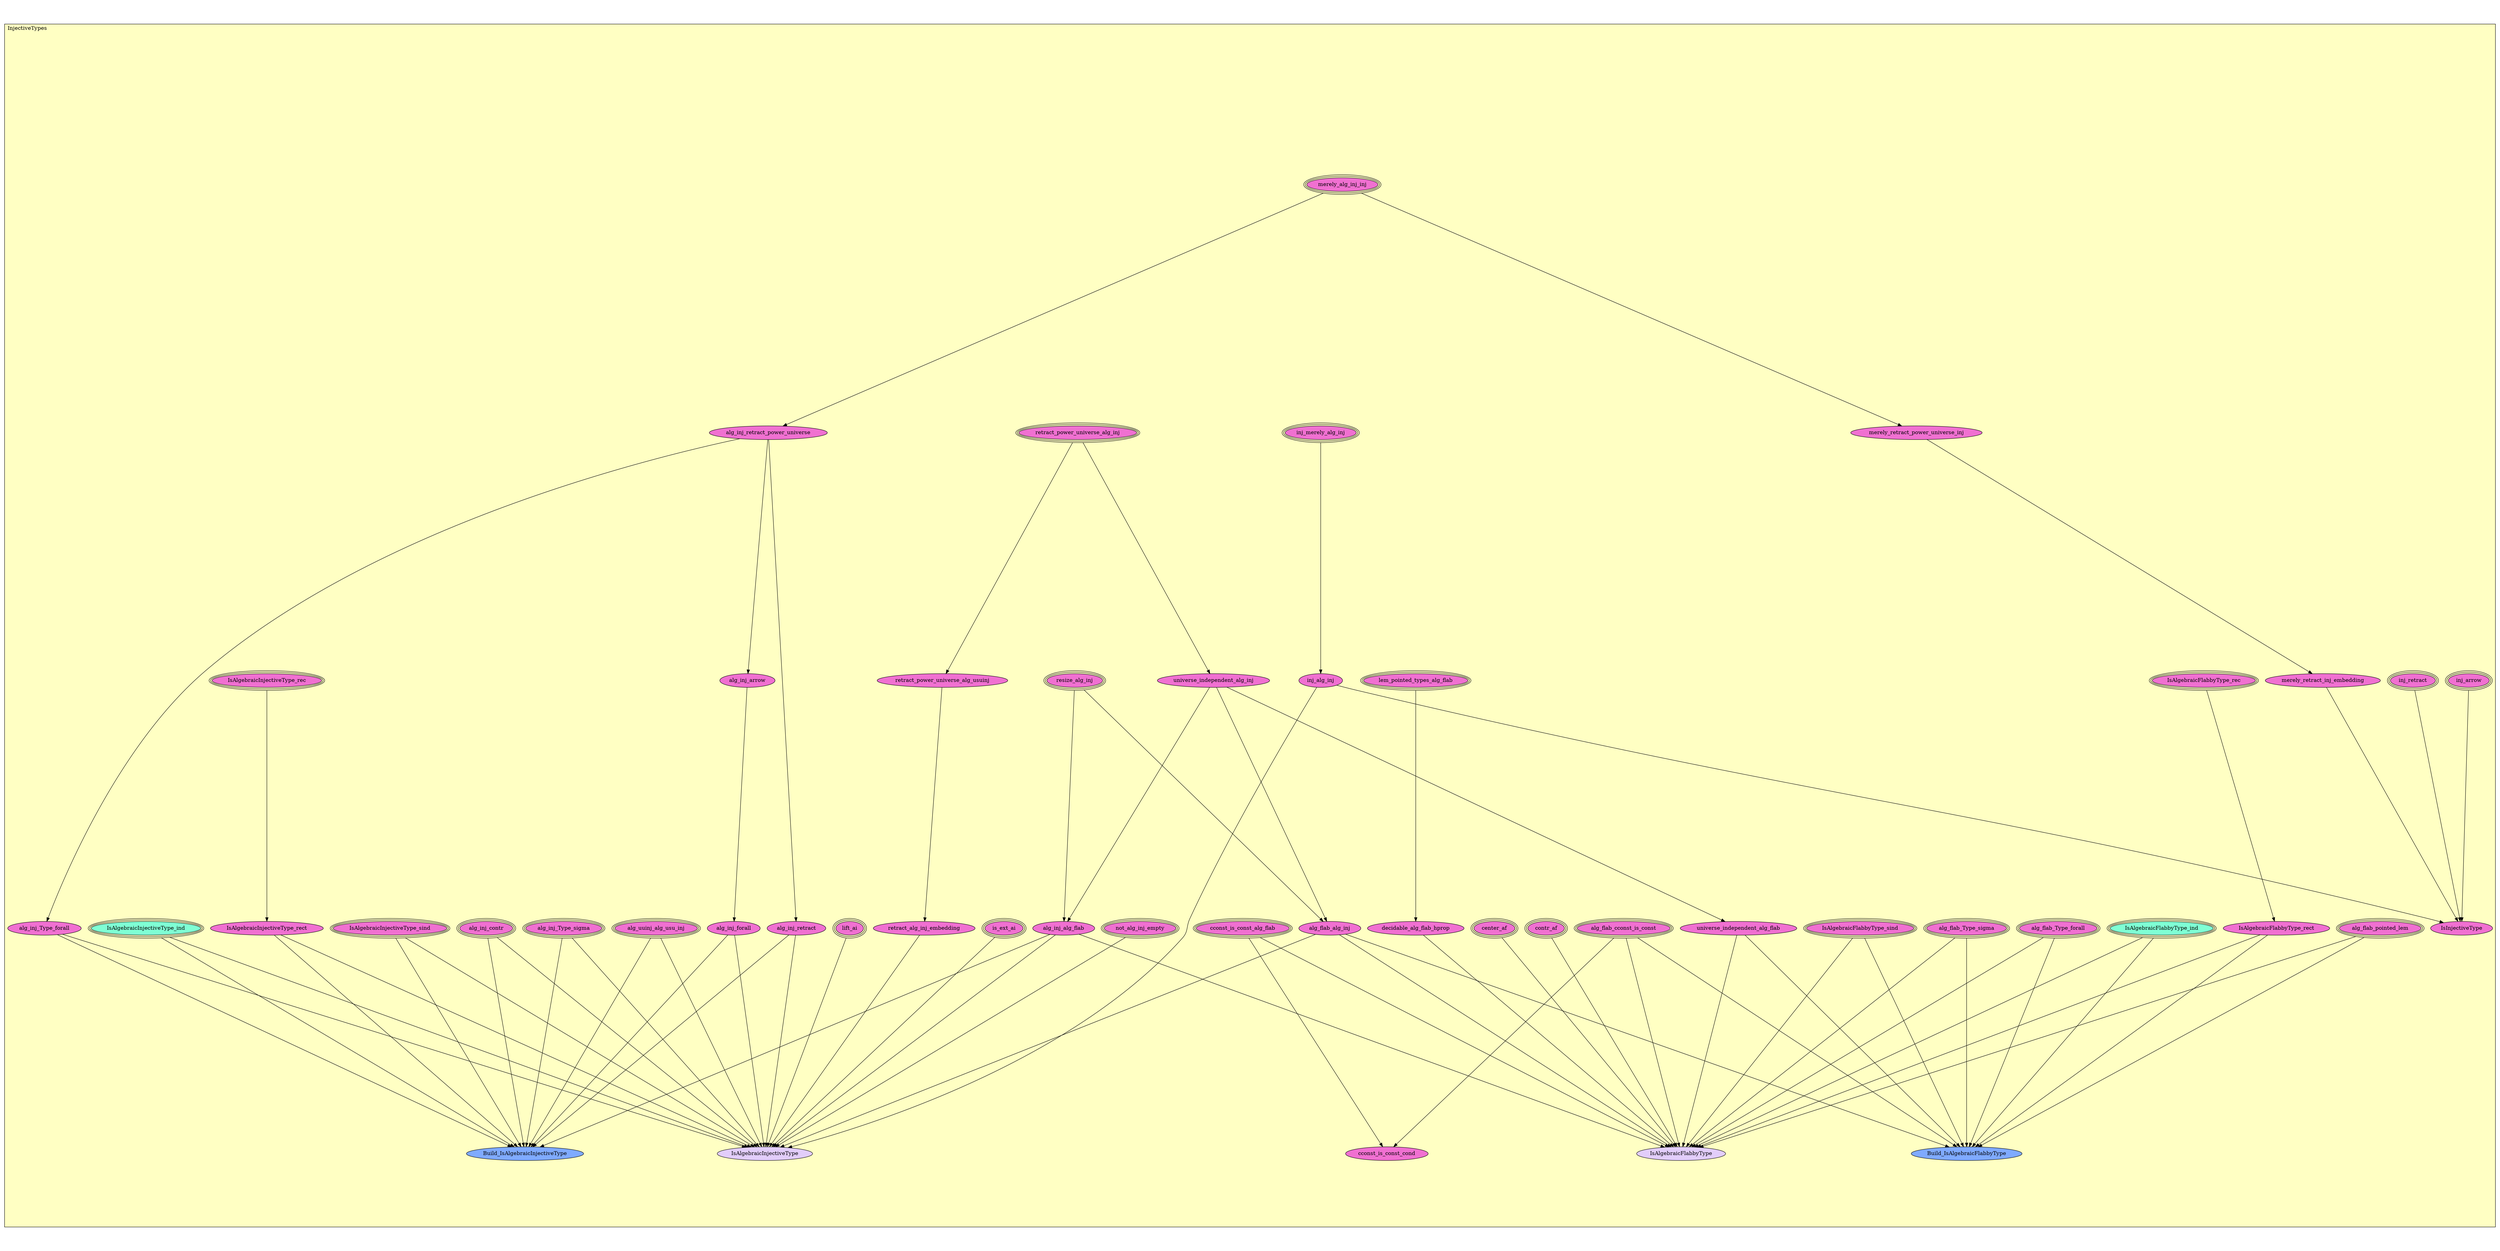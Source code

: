 digraph HoTT_Homotopy_InjectiveTypes_InjectiveTypes {
  graph [ratio=0.5]
  node [style=filled]
InjectiveTypes_lem_pointed_types_alg_flab [label="lem_pointed_types_alg_flab", URL=<InjectiveTypes.html#lem_pointed_types_alg_flab>, peripheries=3, fillcolor="#F070D1"] ;
InjectiveTypes_decidable_alg_flab_hprop [label="decidable_alg_flab_hprop", URL=<InjectiveTypes.html#decidable_alg_flab_hprop>, fillcolor="#F070D1"] ;
InjectiveTypes_alg_flab_pointed_lem [label="alg_flab_pointed_lem", URL=<InjectiveTypes.html#alg_flab_pointed_lem>, peripheries=3, fillcolor="#F070D1"] ;
InjectiveTypes_merely_alg_inj_inj [label="merely_alg_inj_inj", URL=<InjectiveTypes.html#merely_alg_inj_inj>, peripheries=3, fillcolor="#F070D1"] ;
InjectiveTypes_merely_retract_power_universe_inj [label="merely_retract_power_universe_inj", URL=<InjectiveTypes.html#merely_retract_power_universe_inj>, fillcolor="#F070D1"] ;
InjectiveTypes_inj_arrow [label="inj_arrow", URL=<InjectiveTypes.html#inj_arrow>, peripheries=3, fillcolor="#F070D1"] ;
InjectiveTypes_merely_retract_inj_embedding [label="merely_retract_inj_embedding", URL=<InjectiveTypes.html#merely_retract_inj_embedding>, fillcolor="#F070D1"] ;
InjectiveTypes_inj_retract [label="inj_retract", URL=<InjectiveTypes.html#inj_retract>, peripheries=3, fillcolor="#F070D1"] ;
InjectiveTypes_inj_merely_alg_inj [label="inj_merely_alg_inj", URL=<InjectiveTypes.html#inj_merely_alg_inj>, peripheries=3, fillcolor="#F070D1"] ;
InjectiveTypes_inj_alg_inj [label="inj_alg_inj", URL=<InjectiveTypes.html#inj_alg_inj>, fillcolor="#F070D1"] ;
InjectiveTypes_alg_inj_retract_power_universe [label="alg_inj_retract_power_universe", URL=<InjectiveTypes.html#alg_inj_retract_power_universe>, fillcolor="#F070D1"] ;
InjectiveTypes_retract_power_universe_alg_inj [label="retract_power_universe_alg_inj", URL=<InjectiveTypes.html#retract_power_universe_alg_inj>, peripheries=3, fillcolor="#F070D1"] ;
InjectiveTypes_universe_independent_alg_inj [label="universe_independent_alg_inj", URL=<InjectiveTypes.html#universe_independent_alg_inj>, fillcolor="#F070D1"] ;
InjectiveTypes_universe_independent_alg_flab [label="universe_independent_alg_flab", URL=<InjectiveTypes.html#universe_independent_alg_flab>, fillcolor="#F070D1"] ;
InjectiveTypes_alg_flab_Type_forall [label="alg_flab_Type_forall", URL=<InjectiveTypes.html#alg_flab_Type_forall>, peripheries=3, fillcolor="#F070D1"] ;
InjectiveTypes_alg_flab_Type_sigma [label="alg_flab_Type_sigma", URL=<InjectiveTypes.html#alg_flab_Type_sigma>, peripheries=3, fillcolor="#F070D1"] ;
InjectiveTypes_resize_alg_inj [label="resize_alg_inj", URL=<InjectiveTypes.html#resize_alg_inj>, peripheries=3, fillcolor="#F070D1"] ;
InjectiveTypes_alg_inj_alg_flab [label="alg_inj_alg_flab", URL=<InjectiveTypes.html#alg_inj_alg_flab>, fillcolor="#F070D1"] ;
InjectiveTypes_alg_flab_alg_inj [label="alg_flab_alg_inj", URL=<InjectiveTypes.html#alg_flab_alg_inj>, fillcolor="#F070D1"] ;
InjectiveTypes_cconst_is_const_alg_flab [label="cconst_is_const_alg_flab", URL=<InjectiveTypes.html#cconst_is_const_alg_flab>, peripheries=3, fillcolor="#F070D1"] ;
InjectiveTypes_alg_flab_cconst_is_const [label="alg_flab_cconst_is_const", URL=<InjectiveTypes.html#alg_flab_cconst_is_const>, peripheries=3, fillcolor="#F070D1"] ;
InjectiveTypes_cconst_is_const_cond [label="cconst_is_const_cond", URL=<InjectiveTypes.html#cconst_is_const_cond>, fillcolor="#F070D1"] ;
InjectiveTypes_contr_af [label="contr_af", URL=<InjectiveTypes.html#contr_af>, peripheries=3, fillcolor="#F070D1"] ;
InjectiveTypes_center_af [label="center_af", URL=<InjectiveTypes.html#center_af>, peripheries=3, fillcolor="#F070D1"] ;
InjectiveTypes_IsAlgebraicFlabbyType_sind [label="IsAlgebraicFlabbyType_sind", URL=<InjectiveTypes.html#IsAlgebraicFlabbyType_sind>, peripheries=3, fillcolor="#F070D1"] ;
InjectiveTypes_IsAlgebraicFlabbyType_rec [label="IsAlgebraicFlabbyType_rec", URL=<InjectiveTypes.html#IsAlgebraicFlabbyType_rec>, peripheries=3, fillcolor="#F070D1"] ;
InjectiveTypes_IsAlgebraicFlabbyType_ind [label="IsAlgebraicFlabbyType_ind", URL=<InjectiveTypes.html#IsAlgebraicFlabbyType_ind>, peripheries=3, fillcolor="#7FFFD4"] ;
InjectiveTypes_IsAlgebraicFlabbyType_rect [label="IsAlgebraicFlabbyType_rect", URL=<InjectiveTypes.html#IsAlgebraicFlabbyType_rect>, fillcolor="#F070D1"] ;
InjectiveTypes_Build_IsAlgebraicFlabbyType [label="Build_IsAlgebraicFlabbyType", URL=<InjectiveTypes.html#Build_IsAlgebraicFlabbyType>, fillcolor="#7FAAFF"] ;
InjectiveTypes_IsAlgebraicFlabbyType [label="IsAlgebraicFlabbyType", URL=<InjectiveTypes.html#IsAlgebraicFlabbyType>, fillcolor="#E2CDFA"] ;
InjectiveTypes_alg_uuinj_alg_usu_inj [label="alg_uuinj_alg_usu_inj", URL=<InjectiveTypes.html#alg_uuinj_alg_usu_inj>, peripheries=3, fillcolor="#F070D1"] ;
InjectiveTypes_retract_power_universe_alg_usuinj [label="retract_power_universe_alg_usuinj", URL=<InjectiveTypes.html#retract_power_universe_alg_usuinj>, fillcolor="#F070D1"] ;
InjectiveTypes_retract_alg_inj_embedding [label="retract_alg_inj_embedding", URL=<InjectiveTypes.html#retract_alg_inj_embedding>, fillcolor="#F070D1"] ;
InjectiveTypes_alg_inj_arrow [label="alg_inj_arrow", URL=<InjectiveTypes.html#alg_inj_arrow>, fillcolor="#F070D1"] ;
InjectiveTypes_alg_inj_forall [label="alg_inj_forall", URL=<InjectiveTypes.html#alg_inj_forall>, fillcolor="#F070D1"] ;
InjectiveTypes_alg_inj_retract [label="alg_inj_retract", URL=<InjectiveTypes.html#alg_inj_retract>, fillcolor="#F070D1"] ;
InjectiveTypes_alg_inj_Type_forall [label="alg_inj_Type_forall", URL=<InjectiveTypes.html#alg_inj_Type_forall>, fillcolor="#F070D1"] ;
InjectiveTypes_alg_inj_Type_sigma [label="alg_inj_Type_sigma", URL=<InjectiveTypes.html#alg_inj_Type_sigma>, peripheries=3, fillcolor="#F070D1"] ;
InjectiveTypes_not_alg_inj_empty [label="not_alg_inj_empty", URL=<InjectiveTypes.html#not_alg_inj_empty>, peripheries=3, fillcolor="#F070D1"] ;
InjectiveTypes_alg_inj_contr [label="alg_inj_contr", URL=<InjectiveTypes.html#alg_inj_contr>, peripheries=3, fillcolor="#F070D1"] ;
InjectiveTypes_is_ext_ai [label="is_ext_ai", URL=<InjectiveTypes.html#is_ext_ai>, peripheries=3, fillcolor="#F070D1"] ;
InjectiveTypes_lift_ai [label="lift_ai", URL=<InjectiveTypes.html#lift_ai>, peripheries=3, fillcolor="#F070D1"] ;
InjectiveTypes_IsAlgebraicInjectiveType_sind [label="IsAlgebraicInjectiveType_sind", URL=<InjectiveTypes.html#IsAlgebraicInjectiveType_sind>, peripheries=3, fillcolor="#F070D1"] ;
InjectiveTypes_IsAlgebraicInjectiveType_rec [label="IsAlgebraicInjectiveType_rec", URL=<InjectiveTypes.html#IsAlgebraicInjectiveType_rec>, peripheries=3, fillcolor="#F070D1"] ;
InjectiveTypes_IsAlgebraicInjectiveType_ind [label="IsAlgebraicInjectiveType_ind", URL=<InjectiveTypes.html#IsAlgebraicInjectiveType_ind>, peripheries=3, fillcolor="#7FFFD4"] ;
InjectiveTypes_IsAlgebraicInjectiveType_rect [label="IsAlgebraicInjectiveType_rect", URL=<InjectiveTypes.html#IsAlgebraicInjectiveType_rect>, fillcolor="#F070D1"] ;
InjectiveTypes_Build_IsAlgebraicInjectiveType [label="Build_IsAlgebraicInjectiveType", URL=<InjectiveTypes.html#Build_IsAlgebraicInjectiveType>, fillcolor="#7FAAFF"] ;
InjectiveTypes_IsAlgebraicInjectiveType [label="IsAlgebraicInjectiveType", URL=<InjectiveTypes.html#IsAlgebraicInjectiveType>, fillcolor="#E2CDFA"] ;
InjectiveTypes_IsInjectiveType [label="IsInjectiveType", URL=<InjectiveTypes.html#IsInjectiveType>, fillcolor="#F070D1"] ;
  InjectiveTypes_lem_pointed_types_alg_flab -> InjectiveTypes_decidable_alg_flab_hprop [] ;
  InjectiveTypes_decidable_alg_flab_hprop -> InjectiveTypes_IsAlgebraicFlabbyType [] ;
  InjectiveTypes_alg_flab_pointed_lem -> InjectiveTypes_Build_IsAlgebraicFlabbyType [] ;
  InjectiveTypes_alg_flab_pointed_lem -> InjectiveTypes_IsAlgebraicFlabbyType [] ;
  InjectiveTypes_merely_alg_inj_inj -> InjectiveTypes_merely_retract_power_universe_inj [] ;
  InjectiveTypes_merely_alg_inj_inj -> InjectiveTypes_alg_inj_retract_power_universe [] ;
  InjectiveTypes_merely_retract_power_universe_inj -> InjectiveTypes_merely_retract_inj_embedding [] ;
  InjectiveTypes_inj_arrow -> InjectiveTypes_IsInjectiveType [] ;
  InjectiveTypes_merely_retract_inj_embedding -> InjectiveTypes_IsInjectiveType [] ;
  InjectiveTypes_inj_retract -> InjectiveTypes_IsInjectiveType [] ;
  InjectiveTypes_inj_merely_alg_inj -> InjectiveTypes_inj_alg_inj [] ;
  InjectiveTypes_inj_alg_inj -> InjectiveTypes_IsAlgebraicInjectiveType [] ;
  InjectiveTypes_inj_alg_inj -> InjectiveTypes_IsInjectiveType [] ;
  InjectiveTypes_alg_inj_retract_power_universe -> InjectiveTypes_alg_inj_arrow [] ;
  InjectiveTypes_alg_inj_retract_power_universe -> InjectiveTypes_alg_inj_retract [] ;
  InjectiveTypes_alg_inj_retract_power_universe -> InjectiveTypes_alg_inj_Type_forall [] ;
  InjectiveTypes_retract_power_universe_alg_inj -> InjectiveTypes_universe_independent_alg_inj [] ;
  InjectiveTypes_retract_power_universe_alg_inj -> InjectiveTypes_retract_power_universe_alg_usuinj [] ;
  InjectiveTypes_universe_independent_alg_inj -> InjectiveTypes_universe_independent_alg_flab [] ;
  InjectiveTypes_universe_independent_alg_inj -> InjectiveTypes_alg_inj_alg_flab [] ;
  InjectiveTypes_universe_independent_alg_inj -> InjectiveTypes_alg_flab_alg_inj [] ;
  InjectiveTypes_universe_independent_alg_flab -> InjectiveTypes_Build_IsAlgebraicFlabbyType [] ;
  InjectiveTypes_universe_independent_alg_flab -> InjectiveTypes_IsAlgebraicFlabbyType [] ;
  InjectiveTypes_alg_flab_Type_forall -> InjectiveTypes_Build_IsAlgebraicFlabbyType [] ;
  InjectiveTypes_alg_flab_Type_forall -> InjectiveTypes_IsAlgebraicFlabbyType [] ;
  InjectiveTypes_alg_flab_Type_sigma -> InjectiveTypes_Build_IsAlgebraicFlabbyType [] ;
  InjectiveTypes_alg_flab_Type_sigma -> InjectiveTypes_IsAlgebraicFlabbyType [] ;
  InjectiveTypes_resize_alg_inj -> InjectiveTypes_alg_inj_alg_flab [] ;
  InjectiveTypes_resize_alg_inj -> InjectiveTypes_alg_flab_alg_inj [] ;
  InjectiveTypes_alg_inj_alg_flab -> InjectiveTypes_IsAlgebraicFlabbyType [] ;
  InjectiveTypes_alg_inj_alg_flab -> InjectiveTypes_Build_IsAlgebraicInjectiveType [] ;
  InjectiveTypes_alg_inj_alg_flab -> InjectiveTypes_IsAlgebraicInjectiveType [] ;
  InjectiveTypes_alg_flab_alg_inj -> InjectiveTypes_Build_IsAlgebraicFlabbyType [] ;
  InjectiveTypes_alg_flab_alg_inj -> InjectiveTypes_IsAlgebraicFlabbyType [] ;
  InjectiveTypes_alg_flab_alg_inj -> InjectiveTypes_IsAlgebraicInjectiveType [] ;
  InjectiveTypes_cconst_is_const_alg_flab -> InjectiveTypes_cconst_is_const_cond [] ;
  InjectiveTypes_cconst_is_const_alg_flab -> InjectiveTypes_IsAlgebraicFlabbyType [] ;
  InjectiveTypes_alg_flab_cconst_is_const -> InjectiveTypes_cconst_is_const_cond [] ;
  InjectiveTypes_alg_flab_cconst_is_const -> InjectiveTypes_Build_IsAlgebraicFlabbyType [] ;
  InjectiveTypes_alg_flab_cconst_is_const -> InjectiveTypes_IsAlgebraicFlabbyType [] ;
  InjectiveTypes_contr_af -> InjectiveTypes_IsAlgebraicFlabbyType [] ;
  InjectiveTypes_center_af -> InjectiveTypes_IsAlgebraicFlabbyType [] ;
  InjectiveTypes_IsAlgebraicFlabbyType_sind -> InjectiveTypes_Build_IsAlgebraicFlabbyType [] ;
  InjectiveTypes_IsAlgebraicFlabbyType_sind -> InjectiveTypes_IsAlgebraicFlabbyType [] ;
  InjectiveTypes_IsAlgebraicFlabbyType_rec -> InjectiveTypes_IsAlgebraicFlabbyType_rect [] ;
  InjectiveTypes_IsAlgebraicFlabbyType_ind -> InjectiveTypes_Build_IsAlgebraicFlabbyType [] ;
  InjectiveTypes_IsAlgebraicFlabbyType_ind -> InjectiveTypes_IsAlgebraicFlabbyType [] ;
  InjectiveTypes_IsAlgebraicFlabbyType_rect -> InjectiveTypes_Build_IsAlgebraicFlabbyType [] ;
  InjectiveTypes_IsAlgebraicFlabbyType_rect -> InjectiveTypes_IsAlgebraicFlabbyType [] ;
  InjectiveTypes_alg_uuinj_alg_usu_inj -> InjectiveTypes_Build_IsAlgebraicInjectiveType [] ;
  InjectiveTypes_alg_uuinj_alg_usu_inj -> InjectiveTypes_IsAlgebraicInjectiveType [] ;
  InjectiveTypes_retract_power_universe_alg_usuinj -> InjectiveTypes_retract_alg_inj_embedding [] ;
  InjectiveTypes_retract_alg_inj_embedding -> InjectiveTypes_IsAlgebraicInjectiveType [] ;
  InjectiveTypes_alg_inj_arrow -> InjectiveTypes_alg_inj_forall [] ;
  InjectiveTypes_alg_inj_forall -> InjectiveTypes_Build_IsAlgebraicInjectiveType [] ;
  InjectiveTypes_alg_inj_forall -> InjectiveTypes_IsAlgebraicInjectiveType [] ;
  InjectiveTypes_alg_inj_retract -> InjectiveTypes_Build_IsAlgebraicInjectiveType [] ;
  InjectiveTypes_alg_inj_retract -> InjectiveTypes_IsAlgebraicInjectiveType [] ;
  InjectiveTypes_alg_inj_Type_forall -> InjectiveTypes_Build_IsAlgebraicInjectiveType [] ;
  InjectiveTypes_alg_inj_Type_forall -> InjectiveTypes_IsAlgebraicInjectiveType [] ;
  InjectiveTypes_alg_inj_Type_sigma -> InjectiveTypes_Build_IsAlgebraicInjectiveType [] ;
  InjectiveTypes_alg_inj_Type_sigma -> InjectiveTypes_IsAlgebraicInjectiveType [] ;
  InjectiveTypes_not_alg_inj_empty -> InjectiveTypes_IsAlgebraicInjectiveType [] ;
  InjectiveTypes_alg_inj_contr -> InjectiveTypes_Build_IsAlgebraicInjectiveType [] ;
  InjectiveTypes_alg_inj_contr -> InjectiveTypes_IsAlgebraicInjectiveType [] ;
  InjectiveTypes_is_ext_ai -> InjectiveTypes_IsAlgebraicInjectiveType [] ;
  InjectiveTypes_lift_ai -> InjectiveTypes_IsAlgebraicInjectiveType [] ;
  InjectiveTypes_IsAlgebraicInjectiveType_sind -> InjectiveTypes_Build_IsAlgebraicInjectiveType [] ;
  InjectiveTypes_IsAlgebraicInjectiveType_sind -> InjectiveTypes_IsAlgebraicInjectiveType [] ;
  InjectiveTypes_IsAlgebraicInjectiveType_rec -> InjectiveTypes_IsAlgebraicInjectiveType_rect [] ;
  InjectiveTypes_IsAlgebraicInjectiveType_ind -> InjectiveTypes_Build_IsAlgebraicInjectiveType [] ;
  InjectiveTypes_IsAlgebraicInjectiveType_ind -> InjectiveTypes_IsAlgebraicInjectiveType [] ;
  InjectiveTypes_IsAlgebraicInjectiveType_rect -> InjectiveTypes_Build_IsAlgebraicInjectiveType [] ;
  InjectiveTypes_IsAlgebraicInjectiveType_rect -> InjectiveTypes_IsAlgebraicInjectiveType [] ;
subgraph cluster_InjectiveTypes { label="InjectiveTypes"; fillcolor="#FFFFC3"; labeljust=l; style=filled 
InjectiveTypes_IsInjectiveType; InjectiveTypes_IsAlgebraicInjectiveType; InjectiveTypes_Build_IsAlgebraicInjectiveType; InjectiveTypes_IsAlgebraicInjectiveType_rect; InjectiveTypes_IsAlgebraicInjectiveType_ind; InjectiveTypes_IsAlgebraicInjectiveType_rec; InjectiveTypes_IsAlgebraicInjectiveType_sind; InjectiveTypes_lift_ai; InjectiveTypes_is_ext_ai; InjectiveTypes_alg_inj_contr; InjectiveTypes_not_alg_inj_empty; InjectiveTypes_alg_inj_Type_sigma; InjectiveTypes_alg_inj_Type_forall; InjectiveTypes_alg_inj_retract; InjectiveTypes_alg_inj_forall; InjectiveTypes_alg_inj_arrow; InjectiveTypes_retract_alg_inj_embedding; InjectiveTypes_retract_power_universe_alg_usuinj; InjectiveTypes_alg_uuinj_alg_usu_inj; InjectiveTypes_IsAlgebraicFlabbyType; InjectiveTypes_Build_IsAlgebraicFlabbyType; InjectiveTypes_IsAlgebraicFlabbyType_rect; InjectiveTypes_IsAlgebraicFlabbyType_ind; InjectiveTypes_IsAlgebraicFlabbyType_rec; InjectiveTypes_IsAlgebraicFlabbyType_sind; InjectiveTypes_center_af; InjectiveTypes_contr_af; InjectiveTypes_cconst_is_const_cond; InjectiveTypes_alg_flab_cconst_is_const; InjectiveTypes_cconst_is_const_alg_flab; InjectiveTypes_alg_flab_alg_inj; InjectiveTypes_alg_inj_alg_flab; InjectiveTypes_resize_alg_inj; InjectiveTypes_alg_flab_Type_sigma; InjectiveTypes_alg_flab_Type_forall; InjectiveTypes_universe_independent_alg_flab; InjectiveTypes_universe_independent_alg_inj; InjectiveTypes_retract_power_universe_alg_inj; InjectiveTypes_alg_inj_retract_power_universe; InjectiveTypes_inj_alg_inj; InjectiveTypes_inj_merely_alg_inj; InjectiveTypes_inj_retract; InjectiveTypes_merely_retract_inj_embedding; InjectiveTypes_inj_arrow; InjectiveTypes_merely_retract_power_universe_inj; InjectiveTypes_merely_alg_inj_inj; InjectiveTypes_alg_flab_pointed_lem; InjectiveTypes_decidable_alg_flab_hprop; InjectiveTypes_lem_pointed_types_alg_flab; };
} /* END */
